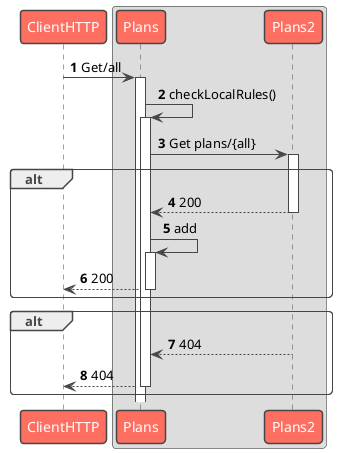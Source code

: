 @startuml
'https://plantuml.com/sequence-diagram

autonumber
autoactivate on

!theme toy
skinparam backgroundColor Transparent
ClientHTTP -> Plans: Get/all
box
participant Plans
participant Plans2


Plans -> Plans: checkLocalRules()

Plans -> Plans2: Get plans/{all}

alt
Plans2 --> Plans: 200
Plans -> Plans: add
Plans --> ClientHTTP: 200
end alt

alt
Plans2 --> Plans: 404

Plans --> ClientHTTP: 404
end alt
@enduml

